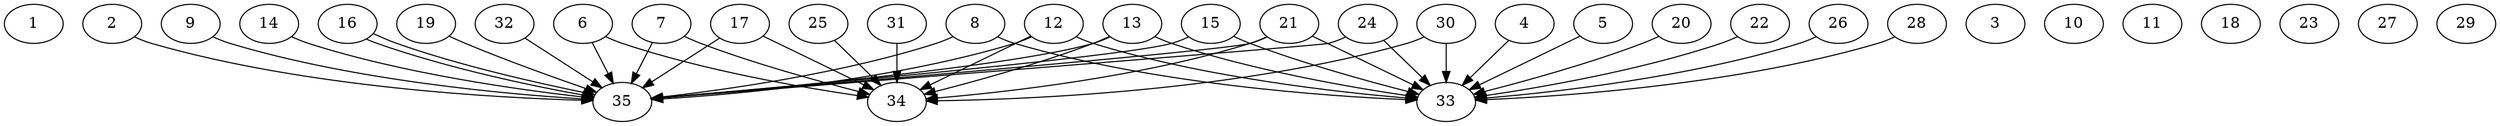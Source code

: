 // DAG automatically generated by daggen at Thu Oct  3 14:05:37 2019
// ./daggen --dot -n 35 --ccr 0.4 --fat 0.9 --regular 0.5 --density 0.5 --mindata 5242880 --maxdata 52428800 
digraph G {
  1 [size="75525120", alpha="0.08", expect_size="30210048"] 
  2 [size="125867520", alpha="0.04", expect_size="50347008"] 
  2 -> 35 [size ="50347008"]
  3 [size="118292480", alpha="0.09", expect_size="47316992"] 
  4 [size="59292160", alpha="0.10", expect_size="23716864"] 
  4 -> 33 [size ="23716864"]
  5 [size="27064320", alpha="0.02", expect_size="10825728"] 
  5 -> 33 [size ="10825728"]
  6 [size="83568640", alpha="0.19", expect_size="33427456"] 
  6 -> 34 [size ="33427456"]
  6 -> 35 [size ="33427456"]
  7 [size="51824640", alpha="0.12", expect_size="20729856"] 
  7 -> 34 [size ="20729856"]
  7 -> 35 [size ="20729856"]
  8 [size="92620800", alpha="0.02", expect_size="37048320"] 
  8 -> 33 [size ="37048320"]
  8 -> 35 [size ="37048320"]
  9 [size="17809920", alpha="0.07", expect_size="7123968"] 
  9 -> 35 [size ="7123968"]
  10 [size="47086080", alpha="0.04", expect_size="18834432"] 
  11 [size="86215680", alpha="0.04", expect_size="34486272"] 
  12 [size="14776320", alpha="0.09", expect_size="5910528"] 
  12 -> 33 [size ="5910528"]
  12 -> 34 [size ="5910528"]
  12 -> 35 [size ="5910528"]
  13 [size="39723520", alpha="0.09", expect_size="15889408"] 
  13 -> 33 [size ="15889408"]
  13 -> 34 [size ="15889408"]
  13 -> 35 [size ="15889408"]
  14 [size="93949440", alpha="0.16", expect_size="37579776"] 
  14 -> 35 [size ="37579776"]
  15 [size="34321920", alpha="0.03", expect_size="13728768"] 
  15 -> 33 [size ="13728768"]
  15 -> 35 [size ="13728768"]
  16 [size="45222400", alpha="0.07", expect_size="18088960"] 
  16 -> 35 [size ="18088960"]
  16 -> 35 [size ="18088960"]
  17 [size="40714240", alpha="0.17", expect_size="16285696"] 
  17 -> 34 [size ="16285696"]
  17 -> 35 [size ="16285696"]
  18 [size="109831680", alpha="0.14", expect_size="43932672"] 
  19 [size="123968000", alpha="0.09", expect_size="49587200"] 
  19 -> 35 [size ="49587200"]
  20 [size="46133760", alpha="0.06", expect_size="18453504"] 
  20 -> 33 [size ="18453504"]
  21 [size="70712320", alpha="0.14", expect_size="28284928"] 
  21 -> 33 [size ="28284928"]
  21 -> 34 [size ="28284928"]
  21 -> 35 [size ="28284928"]
  22 [size="92395520", alpha="0.00", expect_size="36958208"] 
  22 -> 33 [size ="36958208"]
  23 [size="30010880", alpha="0.05", expect_size="12004352"] 
  24 [size="83217920", alpha="0.18", expect_size="33287168"] 
  24 -> 33 [size ="33287168"]
  24 -> 35 [size ="33287168"]
  25 [size="57792000", alpha="0.13", expect_size="23116800"] 
  25 -> 34 [size ="23116800"]
  26 [size="76236800", alpha="0.19", expect_size="30494720"] 
  26 -> 33 [size ="30494720"]
  27 [size="119214080", alpha="0.13", expect_size="47685632"] 
  28 [size="101647360", alpha="0.20", expect_size="40658944"] 
  28 -> 33 [size ="40658944"]
  29 [size="68610560", alpha="0.07", expect_size="27444224"] 
  30 [size="120058880", alpha="0.01", expect_size="48023552"] 
  30 -> 33 [size ="48023552"]
  30 -> 34 [size ="48023552"]
  31 [size="36707840", alpha="0.07", expect_size="14683136"] 
  31 -> 34 [size ="14683136"]
  32 [size="116904960", alpha="0.13", expect_size="46761984"] 
  32 -> 35 [size ="46761984"]
  33 [size="119513600", alpha="0.03", expect_size="47805440"] 
  34 [size="31761920", alpha="0.08", expect_size="12704768"] 
  35 [size="17797120", alpha="0.15", expect_size="7118848"] 
}
